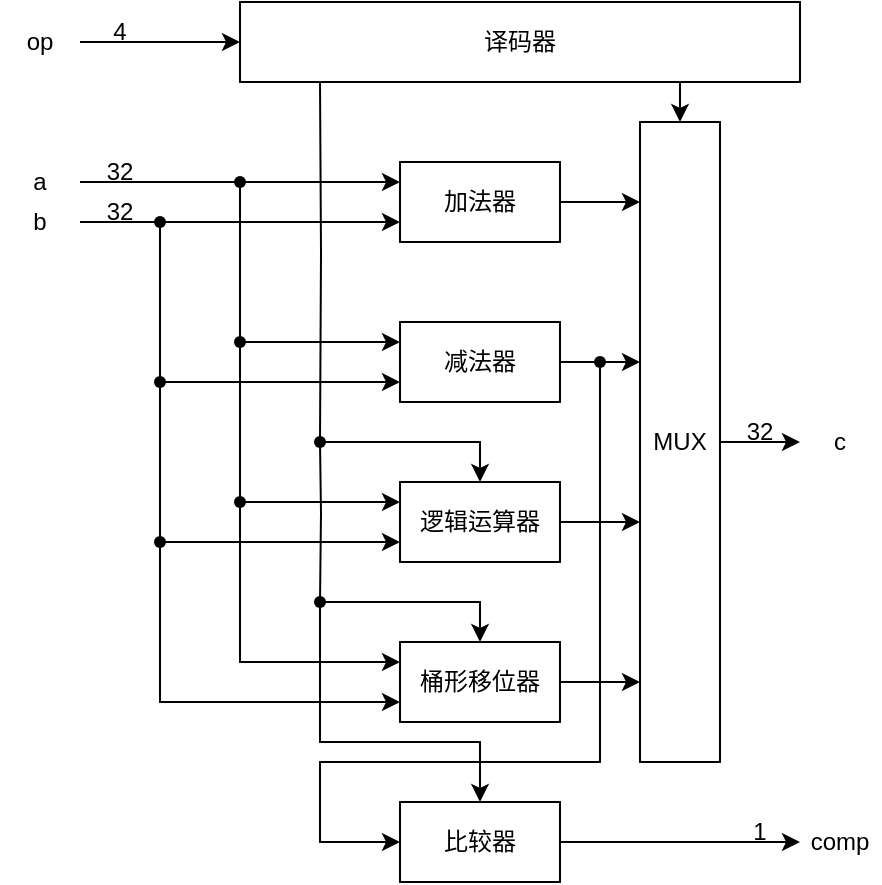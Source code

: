 <mxfile version="21.6.1" type="device">
  <diagram name="第 1 页" id="nI8qvfLNbfdJGq6ck7T7">
    <mxGraphModel dx="989" dy="689" grid="1" gridSize="10" guides="1" tooltips="1" connect="1" arrows="1" fold="1" page="1" pageScale="1" pageWidth="1169" pageHeight="827" math="0" shadow="0">
      <root>
        <mxCell id="0" />
        <mxCell id="1" parent="0" />
        <mxCell id="V-wOjhVo7GQ5UJjupRwg-30" style="edgeStyle=orthogonalEdgeStyle;rounded=0;orthogonalLoop=1;jettySize=auto;html=1;" parent="1" source="V-wOjhVo7GQ5UJjupRwg-35" target="V-wOjhVo7GQ5UJjupRwg-3" edge="1">
          <mxGeometry relative="1" as="geometry">
            <mxPoint x="480" y="500" as="sourcePoint" />
            <Array as="points">
              <mxPoint x="480" y="500" />
              <mxPoint x="560" y="500" />
            </Array>
          </mxGeometry>
        </mxCell>
        <mxCell id="V-wOjhVo7GQ5UJjupRwg-1" value="译码器" style="rounded=0;whiteSpace=wrap;html=1;" parent="1" vertex="1">
          <mxGeometry x="440" y="280" width="280" height="40" as="geometry" />
        </mxCell>
        <mxCell id="V-wOjhVo7GQ5UJjupRwg-41" style="edgeStyle=orthogonalEdgeStyle;rounded=0;orthogonalLoop=1;jettySize=auto;html=1;" parent="1" source="V-wOjhVo7GQ5UJjupRwg-46" edge="1">
          <mxGeometry relative="1" as="geometry">
            <mxPoint x="640" y="460" as="targetPoint" />
          </mxGeometry>
        </mxCell>
        <mxCell id="V-wOjhVo7GQ5UJjupRwg-2" value="减法器" style="rounded=0;whiteSpace=wrap;html=1;" parent="1" vertex="1">
          <mxGeometry x="520" y="440" width="80" height="40" as="geometry" />
        </mxCell>
        <mxCell id="V-wOjhVo7GQ5UJjupRwg-42" style="edgeStyle=orthogonalEdgeStyle;rounded=0;orthogonalLoop=1;jettySize=auto;html=1;entryX=0;entryY=0.625;entryDx=0;entryDy=0;entryPerimeter=0;" parent="1" source="V-wOjhVo7GQ5UJjupRwg-3" target="V-wOjhVo7GQ5UJjupRwg-37" edge="1">
          <mxGeometry relative="1" as="geometry" />
        </mxCell>
        <mxCell id="V-wOjhVo7GQ5UJjupRwg-3" value="逻辑运算器" style="rounded=0;whiteSpace=wrap;html=1;" parent="1" vertex="1">
          <mxGeometry x="520" y="520" width="80" height="40" as="geometry" />
        </mxCell>
        <mxCell id="V-wOjhVo7GQ5UJjupRwg-40" style="edgeStyle=orthogonalEdgeStyle;rounded=0;orthogonalLoop=1;jettySize=auto;html=1;entryX=0;entryY=0.125;entryDx=0;entryDy=0;entryPerimeter=0;" parent="1" source="V-wOjhVo7GQ5UJjupRwg-4" target="V-wOjhVo7GQ5UJjupRwg-37" edge="1">
          <mxGeometry relative="1" as="geometry" />
        </mxCell>
        <mxCell id="V-wOjhVo7GQ5UJjupRwg-4" value="加法器" style="rounded=0;whiteSpace=wrap;html=1;" parent="1" vertex="1">
          <mxGeometry x="520" y="360" width="80" height="40" as="geometry" />
        </mxCell>
        <mxCell id="V-wOjhVo7GQ5UJjupRwg-6" style="edgeStyle=orthogonalEdgeStyle;rounded=0;orthogonalLoop=1;jettySize=auto;html=1;entryX=0;entryY=0.5;entryDx=0;entryDy=0;" parent="1" source="V-wOjhVo7GQ5UJjupRwg-5" target="V-wOjhVo7GQ5UJjupRwg-1" edge="1">
          <mxGeometry relative="1" as="geometry" />
        </mxCell>
        <mxCell id="V-wOjhVo7GQ5UJjupRwg-5" value="op" style="text;html=1;strokeColor=none;fillColor=none;align=center;verticalAlign=middle;whiteSpace=wrap;rounded=0;" parent="1" vertex="1">
          <mxGeometry x="320" y="280" width="40" height="40" as="geometry" />
        </mxCell>
        <mxCell id="V-wOjhVo7GQ5UJjupRwg-9" style="edgeStyle=orthogonalEdgeStyle;rounded=0;orthogonalLoop=1;jettySize=auto;html=1;entryX=0;entryY=0.25;entryDx=0;entryDy=0;" parent="1" source="V-wOjhVo7GQ5UJjupRwg-11" target="V-wOjhVo7GQ5UJjupRwg-4" edge="1">
          <mxGeometry relative="1" as="geometry" />
        </mxCell>
        <mxCell id="V-wOjhVo7GQ5UJjupRwg-7" value="a" style="text;html=1;strokeColor=none;fillColor=none;align=center;verticalAlign=middle;whiteSpace=wrap;rounded=0;" parent="1" vertex="1">
          <mxGeometry x="320" y="360" width="40" height="20" as="geometry" />
        </mxCell>
        <mxCell id="V-wOjhVo7GQ5UJjupRwg-10" style="edgeStyle=orthogonalEdgeStyle;rounded=0;orthogonalLoop=1;jettySize=auto;html=1;entryX=0;entryY=0.75;entryDx=0;entryDy=0;" parent="1" source="V-wOjhVo7GQ5UJjupRwg-8" target="V-wOjhVo7GQ5UJjupRwg-4" edge="1">
          <mxGeometry relative="1" as="geometry" />
        </mxCell>
        <mxCell id="V-wOjhVo7GQ5UJjupRwg-8" value="b" style="text;html=1;strokeColor=none;fillColor=none;align=center;verticalAlign=middle;whiteSpace=wrap;rounded=0;" parent="1" vertex="1">
          <mxGeometry x="320" y="380" width="40" height="20" as="geometry" />
        </mxCell>
        <mxCell id="V-wOjhVo7GQ5UJjupRwg-12" value="" style="edgeStyle=orthogonalEdgeStyle;rounded=0;orthogonalLoop=1;jettySize=auto;html=1;entryDx=0;entryDy=0;endArrow=none;endFill=0;" parent="1" source="V-wOjhVo7GQ5UJjupRwg-7" target="V-wOjhVo7GQ5UJjupRwg-11" edge="1">
          <mxGeometry relative="1" as="geometry">
            <mxPoint x="360" y="370" as="sourcePoint" />
            <mxPoint x="480" y="370" as="targetPoint" />
          </mxGeometry>
        </mxCell>
        <mxCell id="V-wOjhVo7GQ5UJjupRwg-13" style="edgeStyle=orthogonalEdgeStyle;rounded=0;orthogonalLoop=1;jettySize=auto;html=1;entryX=0;entryY=0.25;entryDx=0;entryDy=0;" parent="1" source="V-wOjhVo7GQ5UJjupRwg-15" target="V-wOjhVo7GQ5UJjupRwg-2" edge="1">
          <mxGeometry relative="1" as="geometry">
            <mxPoint x="440" y="370" as="sourcePoint" />
            <Array as="points">
              <mxPoint x="440" y="370" />
              <mxPoint x="440" y="450" />
            </Array>
          </mxGeometry>
        </mxCell>
        <mxCell id="V-wOjhVo7GQ5UJjupRwg-14" value="" style="edgeStyle=orthogonalEdgeStyle;rounded=0;orthogonalLoop=1;jettySize=auto;html=1;entryDx=0;entryDy=0;" parent="1" target="V-wOjhVo7GQ5UJjupRwg-11" edge="1">
          <mxGeometry relative="1" as="geometry">
            <mxPoint x="440" y="370" as="sourcePoint" />
            <mxPoint x="480" y="450" as="targetPoint" />
            <Array as="points" />
          </mxGeometry>
        </mxCell>
        <mxCell id="V-wOjhVo7GQ5UJjupRwg-11" value="" style="shape=waypoint;sketch=0;fillStyle=solid;size=6;pointerEvents=1;points=[];fillColor=none;resizable=0;rotatable=0;perimeter=centerPerimeter;snapToPoint=1;" parent="1" vertex="1">
          <mxGeometry x="430" y="360" width="20" height="20" as="geometry" />
        </mxCell>
        <mxCell id="V-wOjhVo7GQ5UJjupRwg-16" value="" style="edgeStyle=orthogonalEdgeStyle;rounded=0;orthogonalLoop=1;jettySize=auto;html=1;entryDx=0;entryDy=0;endArrow=none;endFill=0;" parent="1" source="V-wOjhVo7GQ5UJjupRwg-11" target="V-wOjhVo7GQ5UJjupRwg-15" edge="1">
          <mxGeometry relative="1" as="geometry">
            <mxPoint x="440" y="370" as="sourcePoint" />
            <mxPoint x="480" y="450" as="targetPoint" />
            <Array as="points" />
          </mxGeometry>
        </mxCell>
        <mxCell id="V-wOjhVo7GQ5UJjupRwg-17" style="edgeStyle=orthogonalEdgeStyle;rounded=0;orthogonalLoop=1;jettySize=auto;html=1;entryX=0;entryY=0.25;entryDx=0;entryDy=0;" parent="1" source="V-wOjhVo7GQ5UJjupRwg-24" target="V-wOjhVo7GQ5UJjupRwg-3" edge="1">
          <mxGeometry relative="1" as="geometry">
            <Array as="points">
              <mxPoint x="440" y="530" />
            </Array>
          </mxGeometry>
        </mxCell>
        <mxCell id="V-wOjhVo7GQ5UJjupRwg-15" value="" style="shape=waypoint;sketch=0;fillStyle=solid;size=6;pointerEvents=1;points=[];fillColor=none;resizable=0;rotatable=0;perimeter=centerPerimeter;snapToPoint=1;" parent="1" vertex="1">
          <mxGeometry x="430" y="440" width="20" height="20" as="geometry" />
        </mxCell>
        <mxCell id="V-wOjhVo7GQ5UJjupRwg-19" style="edgeStyle=orthogonalEdgeStyle;rounded=0;orthogonalLoop=1;jettySize=auto;html=1;entryX=0;entryY=0.75;entryDx=0;entryDy=0;" parent="1" source="V-wOjhVo7GQ5UJjupRwg-20" target="V-wOjhVo7GQ5UJjupRwg-2" edge="1">
          <mxGeometry relative="1" as="geometry">
            <Array as="points">
              <mxPoint x="400" y="470" />
            </Array>
          </mxGeometry>
        </mxCell>
        <mxCell id="V-wOjhVo7GQ5UJjupRwg-18" value="" style="shape=waypoint;sketch=0;fillStyle=solid;size=6;pointerEvents=1;points=[];fillColor=none;resizable=0;rotatable=0;perimeter=centerPerimeter;snapToPoint=1;" parent="1" vertex="1">
          <mxGeometry x="390" y="380" width="20" height="20" as="geometry" />
        </mxCell>
        <mxCell id="V-wOjhVo7GQ5UJjupRwg-21" value="" style="edgeStyle=orthogonalEdgeStyle;rounded=0;orthogonalLoop=1;jettySize=auto;html=1;entryDx=0;entryDy=0;endArrow=none;endFill=0;" parent="1" source="V-wOjhVo7GQ5UJjupRwg-18" target="V-wOjhVo7GQ5UJjupRwg-20" edge="1">
          <mxGeometry relative="1" as="geometry">
            <mxPoint x="400" y="390" as="sourcePoint" />
            <mxPoint x="480" y="470" as="targetPoint" />
            <Array as="points" />
          </mxGeometry>
        </mxCell>
        <mxCell id="V-wOjhVo7GQ5UJjupRwg-22" style="edgeStyle=orthogonalEdgeStyle;rounded=0;orthogonalLoop=1;jettySize=auto;html=1;entryX=0;entryY=0.75;entryDx=0;entryDy=0;" parent="1" source="V-wOjhVo7GQ5UJjupRwg-27" target="V-wOjhVo7GQ5UJjupRwg-3" edge="1">
          <mxGeometry relative="1" as="geometry">
            <Array as="points">
              <mxPoint x="400" y="550" />
            </Array>
          </mxGeometry>
        </mxCell>
        <mxCell id="V-wOjhVo7GQ5UJjupRwg-20" value="" style="shape=waypoint;sketch=0;fillStyle=solid;size=6;pointerEvents=1;points=[];fillColor=none;resizable=0;rotatable=0;perimeter=centerPerimeter;snapToPoint=1;" parent="1" vertex="1">
          <mxGeometry x="390" y="460" width="20" height="20" as="geometry" />
        </mxCell>
        <mxCell id="V-wOjhVo7GQ5UJjupRwg-43" style="edgeStyle=orthogonalEdgeStyle;rounded=0;orthogonalLoop=1;jettySize=auto;html=1;" parent="1" source="V-wOjhVo7GQ5UJjupRwg-23" edge="1">
          <mxGeometry relative="1" as="geometry">
            <mxPoint x="640" y="620" as="targetPoint" />
          </mxGeometry>
        </mxCell>
        <mxCell id="V-wOjhVo7GQ5UJjupRwg-23" value="桶形移位器" style="rounded=0;whiteSpace=wrap;html=1;" parent="1" vertex="1">
          <mxGeometry x="520" y="600" width="80" height="40" as="geometry" />
        </mxCell>
        <mxCell id="V-wOjhVo7GQ5UJjupRwg-25" value="" style="edgeStyle=orthogonalEdgeStyle;rounded=0;orthogonalLoop=1;jettySize=auto;html=1;entryDx=0;entryDy=0;endArrow=none;endFill=0;" parent="1" source="V-wOjhVo7GQ5UJjupRwg-15" target="V-wOjhVo7GQ5UJjupRwg-24" edge="1">
          <mxGeometry relative="1" as="geometry">
            <mxPoint x="440" y="450" as="sourcePoint" />
            <mxPoint x="480" y="530" as="targetPoint" />
            <Array as="points" />
          </mxGeometry>
        </mxCell>
        <mxCell id="V-wOjhVo7GQ5UJjupRwg-26" style="edgeStyle=orthogonalEdgeStyle;rounded=0;orthogonalLoop=1;jettySize=auto;html=1;entryX=0;entryY=0.25;entryDx=0;entryDy=0;" parent="1" source="V-wOjhVo7GQ5UJjupRwg-24" target="V-wOjhVo7GQ5UJjupRwg-23" edge="1">
          <mxGeometry relative="1" as="geometry">
            <Array as="points">
              <mxPoint x="440" y="610" />
            </Array>
          </mxGeometry>
        </mxCell>
        <mxCell id="V-wOjhVo7GQ5UJjupRwg-24" value="" style="shape=waypoint;sketch=0;fillStyle=solid;size=6;pointerEvents=1;points=[];fillColor=none;resizable=0;rotatable=0;perimeter=centerPerimeter;snapToPoint=1;" parent="1" vertex="1">
          <mxGeometry x="430" y="520" width="20" height="20" as="geometry" />
        </mxCell>
        <mxCell id="V-wOjhVo7GQ5UJjupRwg-28" value="" style="edgeStyle=orthogonalEdgeStyle;rounded=0;orthogonalLoop=1;jettySize=auto;html=1;entryDx=0;entryDy=0;endArrow=none;endFill=0;" parent="1" source="V-wOjhVo7GQ5UJjupRwg-20" target="V-wOjhVo7GQ5UJjupRwg-27" edge="1">
          <mxGeometry relative="1" as="geometry">
            <mxPoint x="400" y="470" as="sourcePoint" />
            <mxPoint x="480" y="550" as="targetPoint" />
            <Array as="points" />
          </mxGeometry>
        </mxCell>
        <mxCell id="V-wOjhVo7GQ5UJjupRwg-29" style="edgeStyle=orthogonalEdgeStyle;rounded=0;orthogonalLoop=1;jettySize=auto;html=1;entryX=0;entryY=0.75;entryDx=0;entryDy=0;" parent="1" source="V-wOjhVo7GQ5UJjupRwg-27" target="V-wOjhVo7GQ5UJjupRwg-23" edge="1">
          <mxGeometry relative="1" as="geometry">
            <Array as="points">
              <mxPoint x="400" y="630" />
            </Array>
          </mxGeometry>
        </mxCell>
        <mxCell id="V-wOjhVo7GQ5UJjupRwg-27" value="" style="shape=waypoint;sketch=0;fillStyle=solid;size=6;pointerEvents=1;points=[];fillColor=none;resizable=0;rotatable=0;perimeter=centerPerimeter;snapToPoint=1;" parent="1" vertex="1">
          <mxGeometry x="390" y="540" width="20" height="20" as="geometry" />
        </mxCell>
        <mxCell id="V-wOjhVo7GQ5UJjupRwg-32" value="" style="edgeStyle=orthogonalEdgeStyle;rounded=0;orthogonalLoop=1;jettySize=auto;html=1;endArrow=none;endFill=0;" parent="1" target="V-wOjhVo7GQ5UJjupRwg-35" edge="1">
          <mxGeometry relative="1" as="geometry">
            <mxPoint x="480" y="320" as="sourcePoint" />
            <mxPoint x="480" y="460" as="targetPoint" />
            <Array as="points" />
          </mxGeometry>
        </mxCell>
        <mxCell id="V-wOjhVo7GQ5UJjupRwg-34" style="edgeStyle=orthogonalEdgeStyle;rounded=0;orthogonalLoop=1;jettySize=auto;html=1;entryX=0.5;entryY=0;entryDx=0;entryDy=0;" parent="1" source="V-wOjhVo7GQ5UJjupRwg-50" target="V-wOjhVo7GQ5UJjupRwg-23" edge="1">
          <mxGeometry relative="1" as="geometry">
            <mxPoint x="480" y="500" as="sourcePoint" />
            <Array as="points">
              <mxPoint x="480" y="580" />
              <mxPoint x="560" y="580" />
            </Array>
          </mxGeometry>
        </mxCell>
        <mxCell id="V-wOjhVo7GQ5UJjupRwg-36" value="" style="edgeStyle=orthogonalEdgeStyle;rounded=0;orthogonalLoop=1;jettySize=auto;html=1;" parent="1" target="V-wOjhVo7GQ5UJjupRwg-35" edge="1">
          <mxGeometry relative="1" as="geometry">
            <mxPoint x="480" y="500" as="sourcePoint" />
            <mxPoint x="560" y="520" as="targetPoint" />
            <Array as="points" />
          </mxGeometry>
        </mxCell>
        <mxCell id="V-wOjhVo7GQ5UJjupRwg-35" value="" style="shape=waypoint;sketch=0;fillStyle=solid;size=6;pointerEvents=1;points=[];fillColor=none;resizable=0;rotatable=0;perimeter=centerPerimeter;snapToPoint=1;" parent="1" vertex="1">
          <mxGeometry x="470" y="490" width="20" height="20" as="geometry" />
        </mxCell>
        <mxCell id="V-wOjhVo7GQ5UJjupRwg-44" style="edgeStyle=orthogonalEdgeStyle;rounded=0;orthogonalLoop=1;jettySize=auto;html=1;" parent="1" source="V-wOjhVo7GQ5UJjupRwg-37" edge="1">
          <mxGeometry relative="1" as="geometry">
            <mxPoint x="720" y="500" as="targetPoint" />
          </mxGeometry>
        </mxCell>
        <mxCell id="V-wOjhVo7GQ5UJjupRwg-37" value="MUX" style="rounded=0;whiteSpace=wrap;html=1;" parent="1" vertex="1">
          <mxGeometry x="640" y="340" width="40" height="320" as="geometry" />
        </mxCell>
        <mxCell id="V-wOjhVo7GQ5UJjupRwg-39" value="" style="endArrow=classic;html=1;rounded=0;entryX=0.5;entryY=0;entryDx=0;entryDy=0;" parent="1" target="V-wOjhVo7GQ5UJjupRwg-37" edge="1">
          <mxGeometry width="50" height="50" relative="1" as="geometry">
            <mxPoint x="660" y="320" as="sourcePoint" />
            <mxPoint x="760" y="330" as="targetPoint" />
          </mxGeometry>
        </mxCell>
        <mxCell id="V-wOjhVo7GQ5UJjupRwg-45" value="c" style="text;html=1;strokeColor=none;fillColor=none;align=center;verticalAlign=middle;whiteSpace=wrap;rounded=0;" parent="1" vertex="1">
          <mxGeometry x="720" y="480" width="40" height="40" as="geometry" />
        </mxCell>
        <mxCell id="V-wOjhVo7GQ5UJjupRwg-47" value="" style="edgeStyle=orthogonalEdgeStyle;rounded=0;orthogonalLoop=1;jettySize=auto;html=1;endArrow=none;endFill=0;" parent="1" target="V-wOjhVo7GQ5UJjupRwg-46" edge="1">
          <mxGeometry relative="1" as="geometry">
            <mxPoint x="600" y="460" as="sourcePoint" />
            <mxPoint x="640" y="460" as="targetPoint" />
          </mxGeometry>
        </mxCell>
        <mxCell id="V-wOjhVo7GQ5UJjupRwg-48" style="edgeStyle=orthogonalEdgeStyle;rounded=0;orthogonalLoop=1;jettySize=auto;html=1;entryX=0;entryY=0.5;entryDx=0;entryDy=0;" parent="1" source="V-wOjhVo7GQ5UJjupRwg-46" target="V-wOjhVo7GQ5UJjupRwg-49" edge="1">
          <mxGeometry relative="1" as="geometry">
            <mxPoint x="620" y="740" as="targetPoint" />
            <Array as="points">
              <mxPoint x="620" y="660" />
              <mxPoint x="480" y="660" />
              <mxPoint x="480" y="700" />
            </Array>
          </mxGeometry>
        </mxCell>
        <mxCell id="V-wOjhVo7GQ5UJjupRwg-46" value="" style="shape=waypoint;sketch=0;fillStyle=solid;size=6;pointerEvents=1;points=[];fillColor=none;resizable=0;rotatable=0;perimeter=centerPerimeter;snapToPoint=1;" parent="1" vertex="1">
          <mxGeometry x="610" y="450" width="20" height="20" as="geometry" />
        </mxCell>
        <mxCell id="V-wOjhVo7GQ5UJjupRwg-53" style="edgeStyle=orthogonalEdgeStyle;rounded=0;orthogonalLoop=1;jettySize=auto;html=1;" parent="1" source="V-wOjhVo7GQ5UJjupRwg-49" edge="1">
          <mxGeometry relative="1" as="geometry">
            <mxPoint x="720.0" y="700" as="targetPoint" />
          </mxGeometry>
        </mxCell>
        <mxCell id="V-wOjhVo7GQ5UJjupRwg-49" value="比较器" style="rounded=0;whiteSpace=wrap;html=1;" parent="1" vertex="1">
          <mxGeometry x="520" y="680" width="80" height="40" as="geometry" />
        </mxCell>
        <mxCell id="V-wOjhVo7GQ5UJjupRwg-51" value="" style="edgeStyle=orthogonalEdgeStyle;rounded=0;orthogonalLoop=1;jettySize=auto;html=1;entryDx=0;entryDy=0;endArrow=none;endFill=0;" parent="1" target="V-wOjhVo7GQ5UJjupRwg-50" edge="1">
          <mxGeometry relative="1" as="geometry">
            <mxPoint x="480" y="500" as="sourcePoint" />
            <mxPoint x="560" y="600" as="targetPoint" />
            <Array as="points" />
          </mxGeometry>
        </mxCell>
        <mxCell id="V-wOjhVo7GQ5UJjupRwg-52" style="edgeStyle=orthogonalEdgeStyle;rounded=0;orthogonalLoop=1;jettySize=auto;html=1;" parent="1" source="V-wOjhVo7GQ5UJjupRwg-50" target="V-wOjhVo7GQ5UJjupRwg-49" edge="1">
          <mxGeometry relative="1" as="geometry">
            <Array as="points">
              <mxPoint x="480" y="650" />
              <mxPoint x="560" y="650" />
            </Array>
          </mxGeometry>
        </mxCell>
        <mxCell id="V-wOjhVo7GQ5UJjupRwg-50" value="" style="shape=waypoint;sketch=0;fillStyle=solid;size=6;pointerEvents=1;points=[];fillColor=none;resizable=0;rotatable=0;perimeter=centerPerimeter;snapToPoint=1;" parent="1" vertex="1">
          <mxGeometry x="470" y="570" width="20" height="20" as="geometry" />
        </mxCell>
        <mxCell id="V-wOjhVo7GQ5UJjupRwg-55" value="comp" style="text;html=1;strokeColor=none;fillColor=none;align=center;verticalAlign=middle;whiteSpace=wrap;rounded=0;" parent="1" vertex="1">
          <mxGeometry x="720" y="680" width="40" height="40" as="geometry" />
        </mxCell>
        <mxCell id="V-wOjhVo7GQ5UJjupRwg-56" value="32" style="text;html=1;strokeColor=none;fillColor=none;align=center;verticalAlign=middle;whiteSpace=wrap;rounded=0;" parent="1" vertex="1">
          <mxGeometry x="370" y="360" width="20" height="10" as="geometry" />
        </mxCell>
        <mxCell id="V-wOjhVo7GQ5UJjupRwg-57" value="32" style="text;html=1;strokeColor=none;fillColor=none;align=center;verticalAlign=middle;whiteSpace=wrap;rounded=0;" parent="1" vertex="1">
          <mxGeometry x="370" y="380" width="20" height="10" as="geometry" />
        </mxCell>
        <mxCell id="V-wOjhVo7GQ5UJjupRwg-58" value="4" style="text;html=1;strokeColor=none;fillColor=none;align=center;verticalAlign=middle;whiteSpace=wrap;rounded=0;" parent="1" vertex="1">
          <mxGeometry x="370" y="290" width="20" height="10" as="geometry" />
        </mxCell>
        <mxCell id="V-wOjhVo7GQ5UJjupRwg-59" value="32" style="text;html=1;strokeColor=none;fillColor=none;align=center;verticalAlign=middle;whiteSpace=wrap;rounded=0;" parent="1" vertex="1">
          <mxGeometry x="690" y="490" width="20" height="10" as="geometry" />
        </mxCell>
        <mxCell id="V-wOjhVo7GQ5UJjupRwg-60" value="1" style="text;html=1;strokeColor=none;fillColor=none;align=center;verticalAlign=middle;whiteSpace=wrap;rounded=0;" parent="1" vertex="1">
          <mxGeometry x="690" y="690" width="20" height="10" as="geometry" />
        </mxCell>
      </root>
    </mxGraphModel>
  </diagram>
</mxfile>
